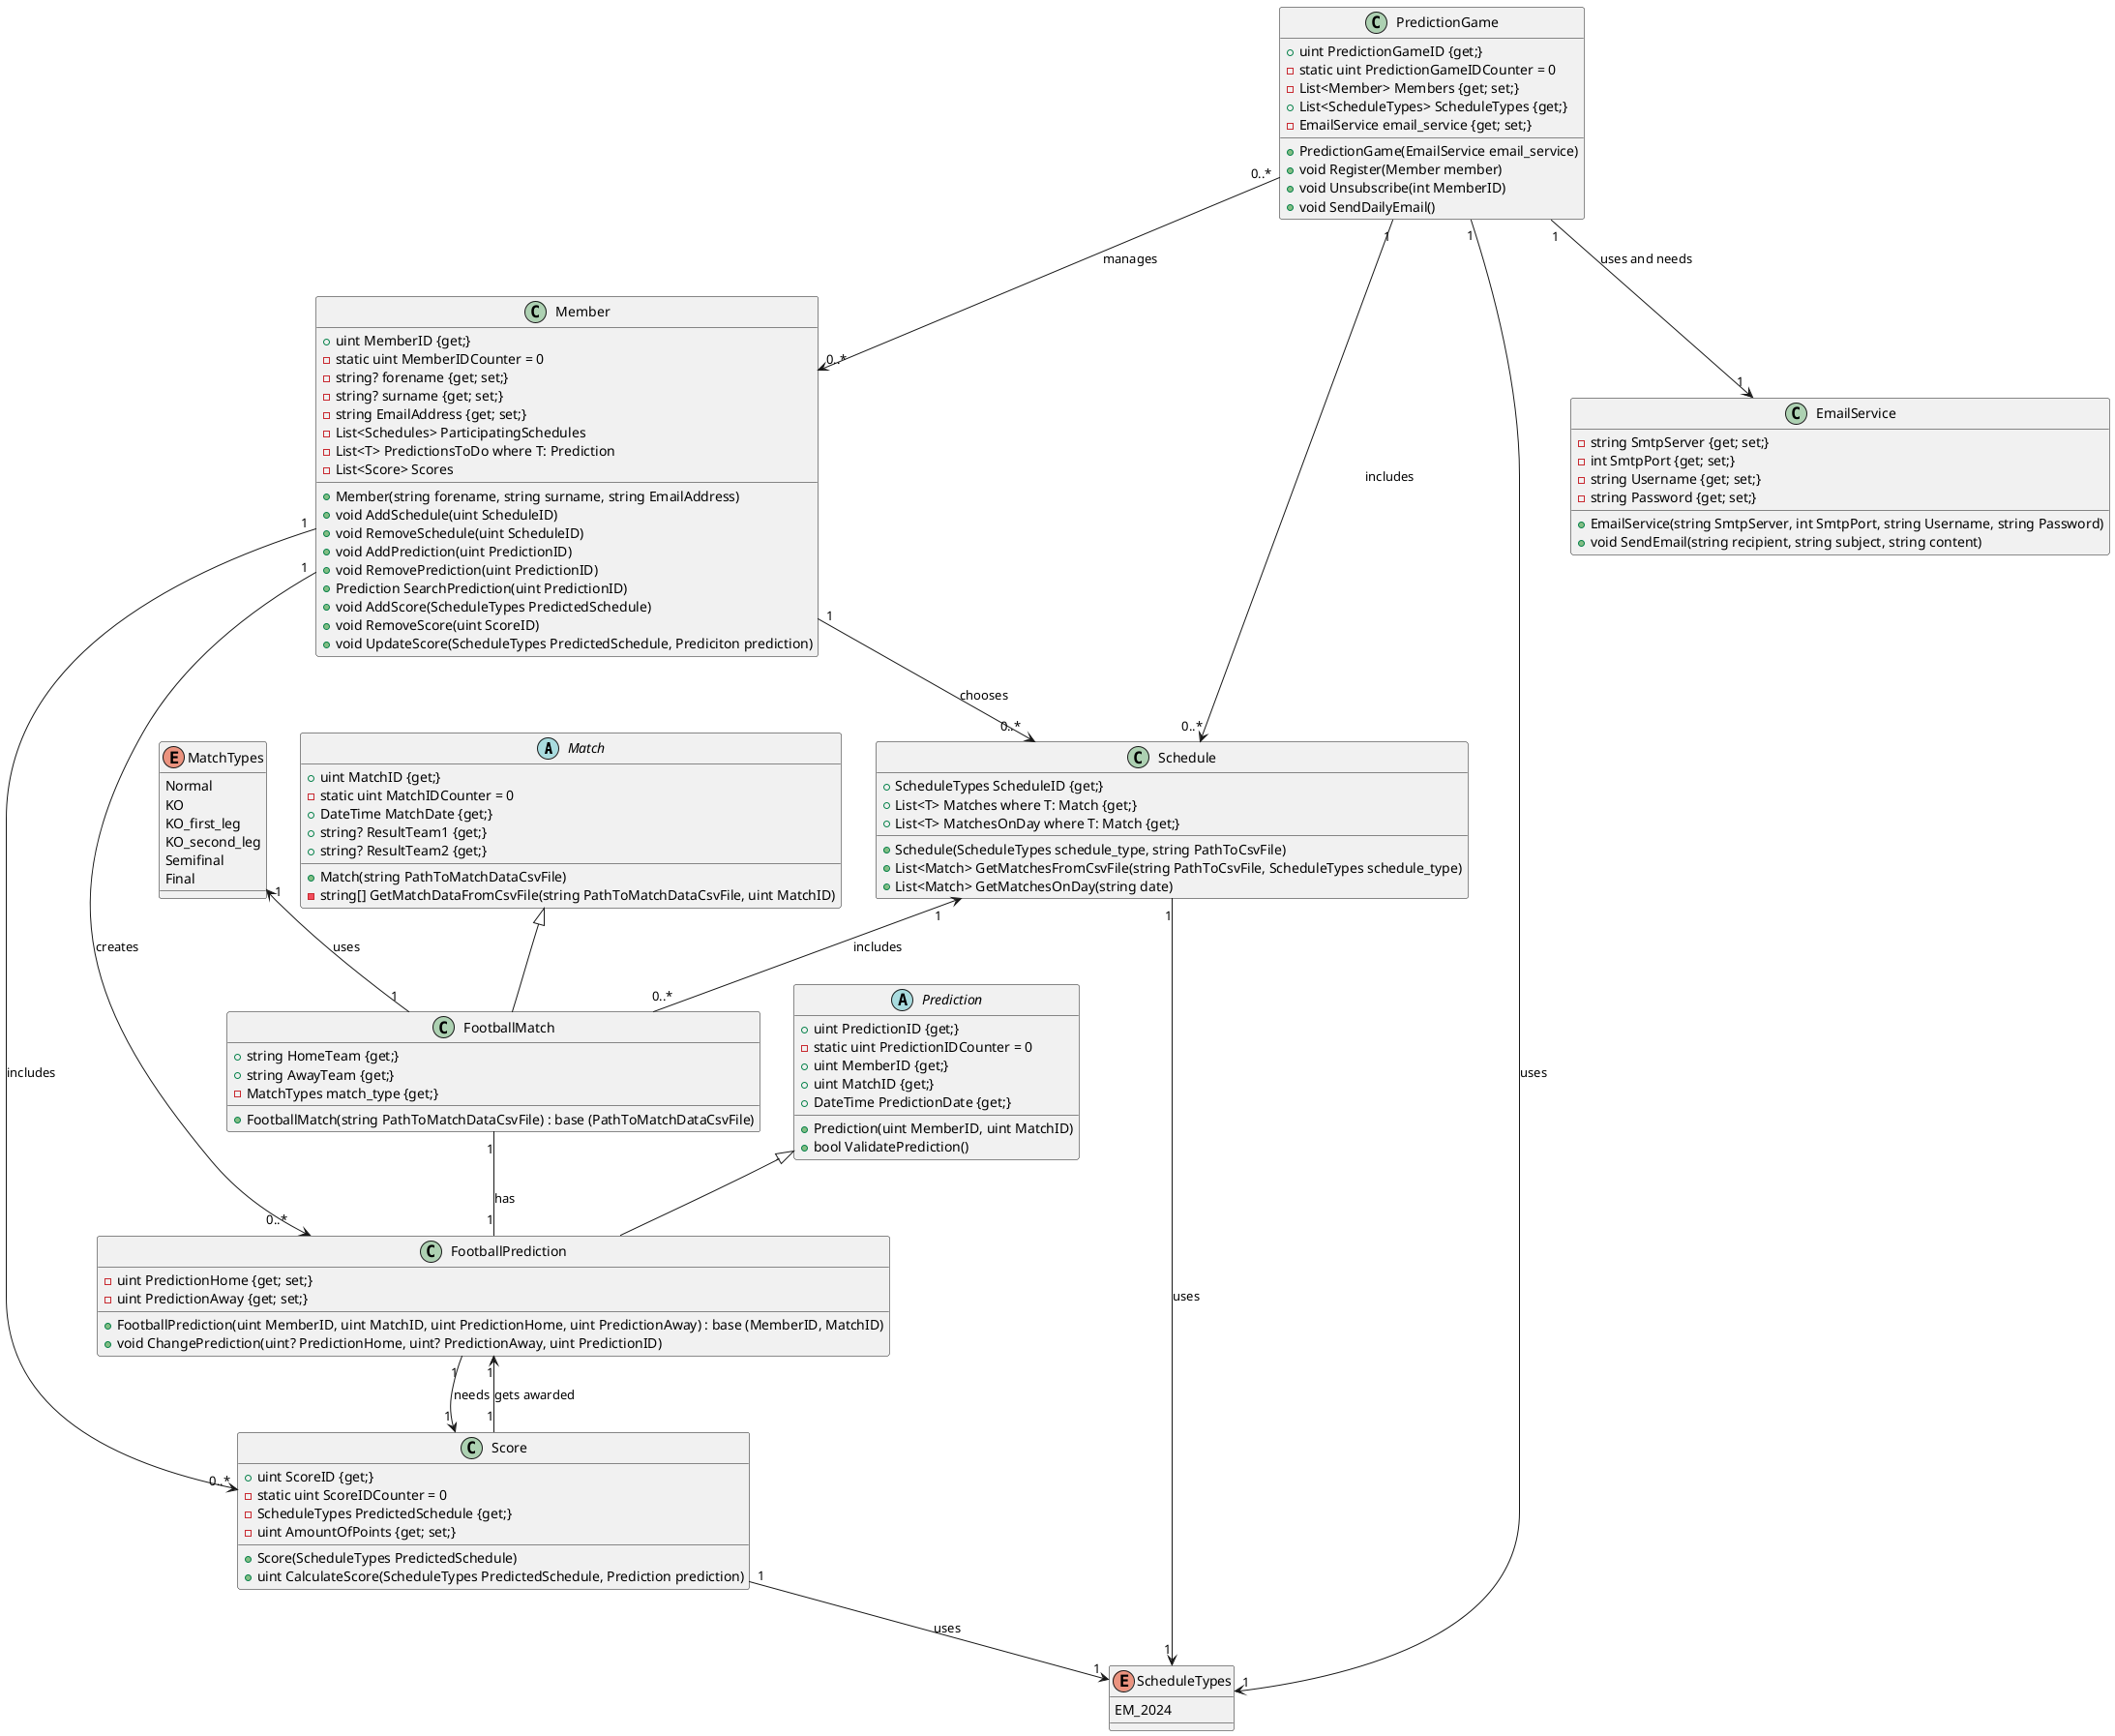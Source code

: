 @startuml PredictionGame
abstract class Match {
    + uint MatchID {get;}
    - static uint MatchIDCounter = 0
    + DateTime MatchDate {get;}
    + string? ResultTeam1 {get;}
    + string? ResultTeam2 {get;}
    + Match(string PathToMatchDataCsvFile)
    - string[] GetMatchDataFromCsvFile(string PathToMatchDataCsvFile, uint MatchID)
}

enum MatchTypes{
    Normal
    KO
    KO_first_leg
    KO_second_leg
    Semifinal
    Final
}

class FootballMatch extends Match {
    + string HomeTeam {get;}
    + string AwayTeam {get;}
    - MatchTypes match_type {get;}
    + FootballMatch(string PathToMatchDataCsvFile) : base (PathToMatchDataCsvFile)
}

class Member {
    + uint MemberID {get;}
    - static uint MemberIDCounter = 0
    - string? forename {get; set;}
    - string? surname {get; set;}
    - string EmailAddress {get; set;}
    - List<Schedules> ParticipatingSchedules
    - List<T> PredictionsToDo where T: Prediction
    - List<Score> Scores
    + Member(string forename, string surname, string EmailAddress)
    + void AddSchedule(uint ScheduleID)
    + void RemoveSchedule(uint ScheduleID)
    + void AddPrediction(uint PredictionID)
    + void RemovePrediction(uint PredictionID)
    + Prediction SearchPrediction(uint PredictionID)
    + void AddScore(ScheduleTypes PredictedSchedule)
    + void RemoveScore(uint ScoreID)
    + void UpdateScore(ScheduleTypes PredictedSchedule, Prediciton prediction)
}

abstract class Prediction {
    + uint PredictionID {get;}
    - static uint PredictionIDCounter = 0
    + uint MemberID {get;}
    + uint MatchID {get;}
    + DateTime PredictionDate {get;}
    + Prediction(uint MemberID, uint MatchID)
    + bool ValidatePrediction()
}

class FootballPrediction extends Prediction {
    - uint PredictionHome {get; set;}
    - uint PredictionAway {get; set;}
    + FootballPrediction(uint MemberID, uint MatchID, uint PredictionHome, uint PredictionAway) : base (MemberID, MatchID)
    + void ChangePrediction(uint? PredictionHome, uint? PredictionAway, uint PredictionID)
}

enum ScheduleTypes {
    EM_2024
}

class Schedule {
    + ScheduleTypes ScheduleID {get;}
    + List<T> Matches where T: Match {get;}
    + List<T> MatchesOnDay where T: Match {get;}
    + Schedule(ScheduleTypes schedule_type, string PathToCsvFile)
    + List<Match> GetMatchesFromCsvFile(string PathToCsvFile, ScheduleTypes schedule_type)
    + List<Match> GetMatchesOnDay(string date)
}

class Score {
    + uint ScoreID {get;}
    - static uint ScoreIDCounter = 0
    - ScheduleTypes PredictedSchedule {get;}
    - uint AmountOfPoints {get; set;}
    + Score(ScheduleTypes PredictedSchedule)
    + uint CalculateScore(ScheduleTypes PredictedSchedule, Prediction prediction)
}

class EmailService {
    - string SmtpServer {get; set;}
    - int SmtpPort {get; set;}
    - string Username {get; set;}
    - string Password {get; set;}
    + EmailService(string SmtpServer, int SmtpPort, string Username, string Password)
    + void SendEmail(string recipient, string subject, string content)
}

class PredictionGame {
    + uint PredictionGameID {get;}
    - static uint PredictionGameIDCounter = 0
    - List<Member> Members {get; set;}
    + List<ScheduleTypes> ScheduleTypes {get;}
    - EmailService email_service {get; set;}
    + PredictionGame(EmailService email_service)
    + void Register(Member member)
    + void Unsubscribe(int MemberID)
    + void SendDailyEmail()
}

Member "1" --> "0..*" FootballPrediction : creates
Member "1" --> "0..*" Score : includes
Member "1" --> "0..*" Schedule : chooses
FootballMatch "1" -- "1" FootballPrediction : has
Schedule "1" <-- "0..*" FootballMatch : includes
PredictionGame "0..*" --> "0..*" Member : manages
PredictionGame "1" --> "0..*" Schedule : includes
PredictionGame "1" --> "1" EmailService : uses and needs
PredictionGame "1" --> "1" ScheduleTypes : uses
MatchTypes "1" <-- "1" FootballMatch : uses
Schedule "1" --> "1" ScheduleTypes : uses
Score "1" --> "1" ScheduleTypes : uses
Score "1" <-- "1" FootballPrediction : needs
FootballPrediction "1" <-- "1" Score : gets awarded
@enduml
